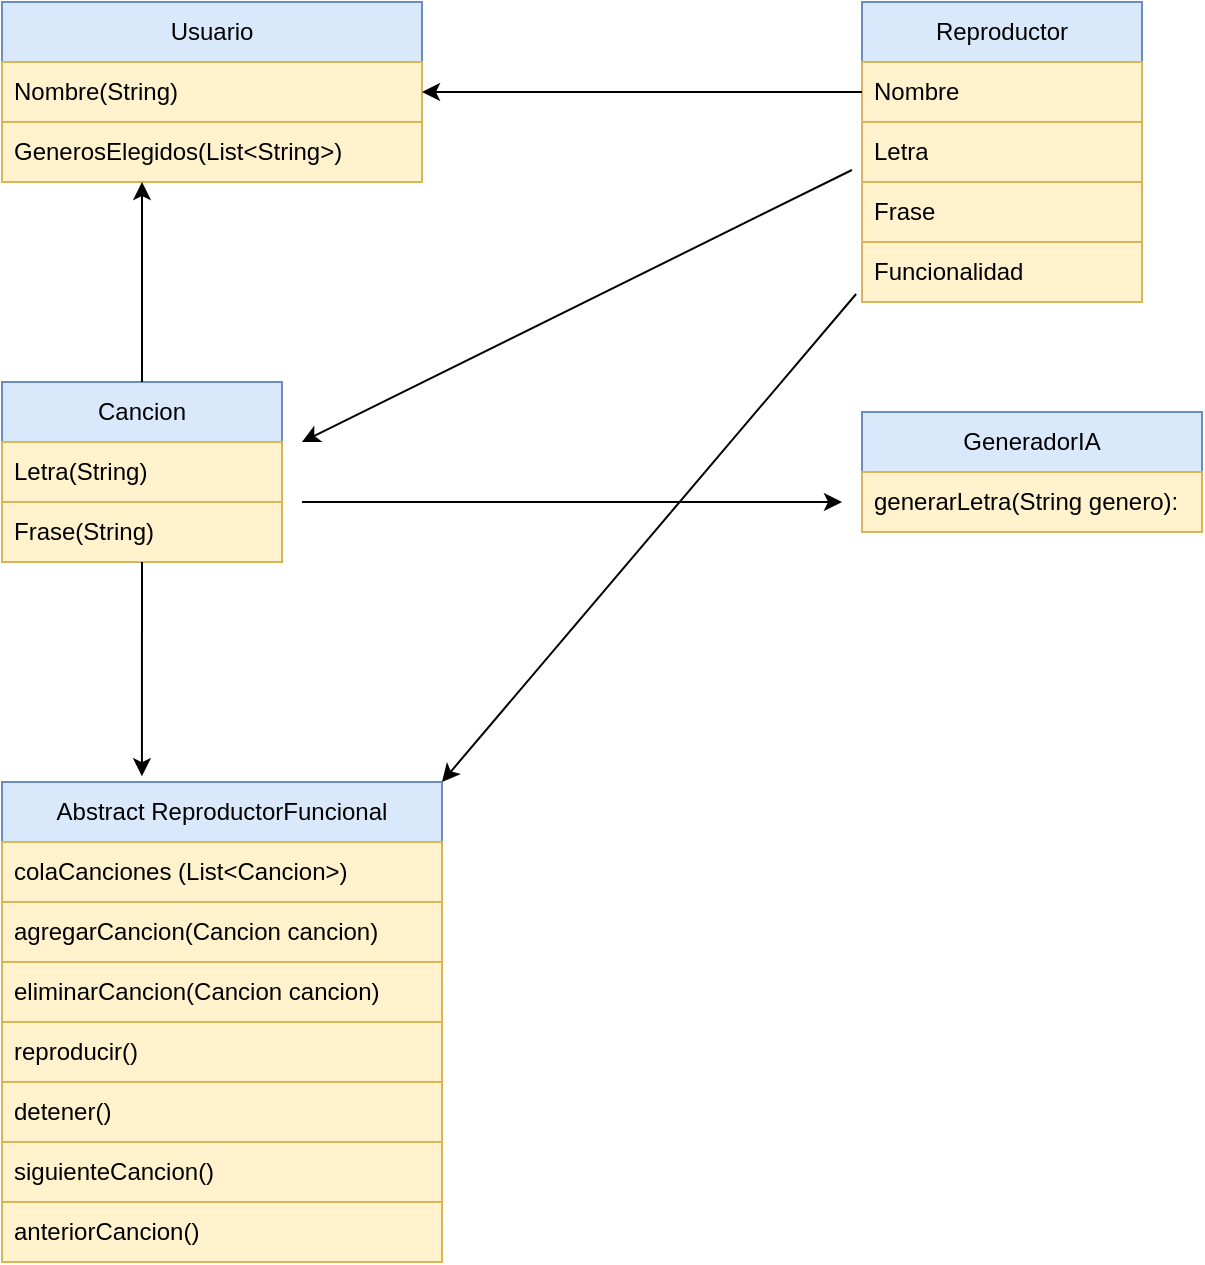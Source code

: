 <mxfile version="21.7.5" type="github">
  <diagram name="Page-1" id="ue56Uab6tMkLYfG3U56s">
    <mxGraphModel dx="880" dy="522" grid="1" gridSize="10" guides="1" tooltips="1" connect="1" arrows="1" fold="1" page="1" pageScale="1" pageWidth="850" pageHeight="1100" math="0" shadow="0">
      <root>
        <mxCell id="0" />
        <mxCell id="1" parent="0" />
        <mxCell id="un9stFzJPAks_2vINVJp-2" value="Usuario" style="swimlane;fontStyle=0;childLayout=stackLayout;horizontal=1;startSize=30;horizontalStack=0;resizeParent=1;resizeParentMax=0;resizeLast=0;collapsible=1;marginBottom=0;whiteSpace=wrap;html=1;fillColor=#dae8fc;strokeColor=#6c8ebf;" vertex="1" parent="1">
          <mxGeometry x="160" y="10" width="210" height="90" as="geometry" />
        </mxCell>
        <mxCell id="un9stFzJPAks_2vINVJp-3" value="Nombre(String)" style="text;strokeColor=#d6b656;fillColor=#fff2cc;align=left;verticalAlign=middle;spacingLeft=4;spacingRight=4;overflow=hidden;points=[[0,0.5],[1,0.5]];portConstraint=eastwest;rotatable=0;whiteSpace=wrap;html=1;" vertex="1" parent="un9stFzJPAks_2vINVJp-2">
          <mxGeometry y="30" width="210" height="30" as="geometry" />
        </mxCell>
        <mxCell id="un9stFzJPAks_2vINVJp-4" value="GenerosElegidos(List&amp;lt;String&amp;gt;)" style="text;strokeColor=#d6b656;fillColor=#fff2cc;align=left;verticalAlign=middle;spacingLeft=4;spacingRight=4;overflow=hidden;points=[[0,0.5],[1,0.5]];portConstraint=eastwest;rotatable=0;whiteSpace=wrap;html=1;" vertex="1" parent="un9stFzJPAks_2vINVJp-2">
          <mxGeometry y="60" width="210" height="30" as="geometry" />
        </mxCell>
        <mxCell id="un9stFzJPAks_2vINVJp-6" value="Cancion" style="swimlane;fontStyle=0;childLayout=stackLayout;horizontal=1;startSize=30;horizontalStack=0;resizeParent=1;resizeParentMax=0;resizeLast=0;collapsible=1;marginBottom=0;whiteSpace=wrap;html=1;fillColor=#dae8fc;strokeColor=#6c8ebf;" vertex="1" parent="1">
          <mxGeometry x="160" y="200" width="140" height="90" as="geometry" />
        </mxCell>
        <mxCell id="un9stFzJPAks_2vINVJp-7" value="Letra(String)" style="text;strokeColor=#d6b656;fillColor=#fff2cc;align=left;verticalAlign=middle;spacingLeft=4;spacingRight=4;overflow=hidden;points=[[0,0.5],[1,0.5]];portConstraint=eastwest;rotatable=0;whiteSpace=wrap;html=1;" vertex="1" parent="un9stFzJPAks_2vINVJp-6">
          <mxGeometry y="30" width="140" height="30" as="geometry" />
        </mxCell>
        <mxCell id="un9stFzJPAks_2vINVJp-8" value="Frase(String)" style="text;strokeColor=#d6b656;fillColor=#fff2cc;align=left;verticalAlign=middle;spacingLeft=4;spacingRight=4;overflow=hidden;points=[[0,0.5],[1,0.5]];portConstraint=eastwest;rotatable=0;whiteSpace=wrap;html=1;" vertex="1" parent="un9stFzJPAks_2vINVJp-6">
          <mxGeometry y="60" width="140" height="30" as="geometry" />
        </mxCell>
        <mxCell id="un9stFzJPAks_2vINVJp-10" value="GeneradorIA" style="swimlane;fontStyle=0;childLayout=stackLayout;horizontal=1;startSize=30;horizontalStack=0;resizeParent=1;resizeParentMax=0;resizeLast=0;collapsible=1;marginBottom=0;whiteSpace=wrap;html=1;fillColor=#dae8fc;strokeColor=#6c8ebf;" vertex="1" parent="1">
          <mxGeometry x="590" y="215" width="170" height="60" as="geometry" />
        </mxCell>
        <mxCell id="un9stFzJPAks_2vINVJp-11" value="generarLetra(String genero):" style="text;strokeColor=#d6b656;fillColor=#fff2cc;align=left;verticalAlign=middle;spacingLeft=4;spacingRight=4;overflow=hidden;points=[[0,0.5],[1,0.5]];portConstraint=eastwest;rotatable=0;whiteSpace=wrap;html=1;" vertex="1" parent="un9stFzJPAks_2vINVJp-10">
          <mxGeometry y="30" width="170" height="30" as="geometry" />
        </mxCell>
        <mxCell id="un9stFzJPAks_2vINVJp-15" value="Abstract ReproductorFuncional" style="swimlane;fontStyle=0;childLayout=stackLayout;horizontal=1;startSize=30;horizontalStack=0;resizeParent=1;resizeParentMax=0;resizeLast=0;collapsible=1;marginBottom=0;whiteSpace=wrap;html=1;fillColor=#dae8fc;strokeColor=#6c8ebf;" vertex="1" parent="1">
          <mxGeometry x="160" y="400" width="220" height="240" as="geometry" />
        </mxCell>
        <mxCell id="un9stFzJPAks_2vINVJp-16" value="colaCanciones (List&amp;lt;Cancion&amp;gt;)" style="text;strokeColor=#d6b656;fillColor=#fff2cc;align=left;verticalAlign=middle;spacingLeft=4;spacingRight=4;overflow=hidden;points=[[0,0.5],[1,0.5]];portConstraint=eastwest;rotatable=0;whiteSpace=wrap;html=1;" vertex="1" parent="un9stFzJPAks_2vINVJp-15">
          <mxGeometry y="30" width="220" height="30" as="geometry" />
        </mxCell>
        <mxCell id="un9stFzJPAks_2vINVJp-17" value="agregarCancion(Cancion cancion)" style="text;strokeColor=#d6b656;fillColor=#fff2cc;align=left;verticalAlign=middle;spacingLeft=4;spacingRight=4;overflow=hidden;points=[[0,0.5],[1,0.5]];portConstraint=eastwest;rotatable=0;whiteSpace=wrap;html=1;" vertex="1" parent="un9stFzJPAks_2vINVJp-15">
          <mxGeometry y="60" width="220" height="30" as="geometry" />
        </mxCell>
        <mxCell id="un9stFzJPAks_2vINVJp-18" value="eliminarCancion(Cancion cancion)" style="text;strokeColor=#d6b656;fillColor=#fff2cc;align=left;verticalAlign=middle;spacingLeft=4;spacingRight=4;overflow=hidden;points=[[0,0.5],[1,0.5]];portConstraint=eastwest;rotatable=0;whiteSpace=wrap;html=1;" vertex="1" parent="un9stFzJPAks_2vINVJp-15">
          <mxGeometry y="90" width="220" height="30" as="geometry" />
        </mxCell>
        <mxCell id="un9stFzJPAks_2vINVJp-19" value="reproducir()" style="text;strokeColor=#d6b656;fillColor=#fff2cc;align=left;verticalAlign=middle;spacingLeft=4;spacingRight=4;overflow=hidden;points=[[0,0.5],[1,0.5]];portConstraint=eastwest;rotatable=0;whiteSpace=wrap;html=1;" vertex="1" parent="un9stFzJPAks_2vINVJp-15">
          <mxGeometry y="120" width="220" height="30" as="geometry" />
        </mxCell>
        <mxCell id="un9stFzJPAks_2vINVJp-20" value="detener()" style="text;strokeColor=#d6b656;fillColor=#fff2cc;align=left;verticalAlign=middle;spacingLeft=4;spacingRight=4;overflow=hidden;points=[[0,0.5],[1,0.5]];portConstraint=eastwest;rotatable=0;whiteSpace=wrap;html=1;" vertex="1" parent="un9stFzJPAks_2vINVJp-15">
          <mxGeometry y="150" width="220" height="30" as="geometry" />
        </mxCell>
        <mxCell id="un9stFzJPAks_2vINVJp-21" value="siguienteCancion()" style="text;strokeColor=#d6b656;fillColor=#fff2cc;align=left;verticalAlign=middle;spacingLeft=4;spacingRight=4;overflow=hidden;points=[[0,0.5],[1,0.5]];portConstraint=eastwest;rotatable=0;whiteSpace=wrap;html=1;" vertex="1" parent="un9stFzJPAks_2vINVJp-15">
          <mxGeometry y="180" width="220" height="30" as="geometry" />
        </mxCell>
        <mxCell id="un9stFzJPAks_2vINVJp-22" value="anteriorCancion()" style="text;strokeColor=#d6b656;fillColor=#fff2cc;align=left;verticalAlign=middle;spacingLeft=4;spacingRight=4;overflow=hidden;points=[[0,0.5],[1,0.5]];portConstraint=eastwest;rotatable=0;whiteSpace=wrap;html=1;" vertex="1" parent="un9stFzJPAks_2vINVJp-15">
          <mxGeometry y="210" width="220" height="30" as="geometry" />
        </mxCell>
        <mxCell id="un9stFzJPAks_2vINVJp-28" value="" style="endArrow=classic;html=1;rounded=0;" edge="1" parent="1">
          <mxGeometry width="50" height="50" relative="1" as="geometry">
            <mxPoint x="310" y="260" as="sourcePoint" />
            <mxPoint x="580" y="260" as="targetPoint" />
          </mxGeometry>
        </mxCell>
        <mxCell id="un9stFzJPAks_2vINVJp-29" value="" style="endArrow=classic;html=1;rounded=0;exitX=0.5;exitY=0;exitDx=0;exitDy=0;" edge="1" parent="1" source="un9stFzJPAks_2vINVJp-6">
          <mxGeometry width="50" height="50" relative="1" as="geometry">
            <mxPoint x="400" y="330" as="sourcePoint" />
            <mxPoint x="230" y="100" as="targetPoint" />
          </mxGeometry>
        </mxCell>
        <mxCell id="un9stFzJPAks_2vINVJp-30" value="" style="endArrow=classic;html=1;rounded=0;exitX=0.5;exitY=1;exitDx=0;exitDy=0;exitPerimeter=0;entryX=0.318;entryY=-0.012;entryDx=0;entryDy=0;entryPerimeter=0;" edge="1" parent="1" source="un9stFzJPAks_2vINVJp-8" target="un9stFzJPAks_2vINVJp-15">
          <mxGeometry width="50" height="50" relative="1" as="geometry">
            <mxPoint x="400" y="330" as="sourcePoint" />
            <mxPoint x="450" y="280" as="targetPoint" />
          </mxGeometry>
        </mxCell>
        <mxCell id="un9stFzJPAks_2vINVJp-32" value="Reproductor" style="swimlane;fontStyle=0;childLayout=stackLayout;horizontal=1;startSize=30;horizontalStack=0;resizeParent=1;resizeParentMax=0;resizeLast=0;collapsible=1;marginBottom=0;whiteSpace=wrap;html=1;fillColor=#dae8fc;strokeColor=#6c8ebf;" vertex="1" parent="1">
          <mxGeometry x="590" y="10" width="140" height="150" as="geometry" />
        </mxCell>
        <mxCell id="un9stFzJPAks_2vINVJp-33" value="Nombre" style="text;strokeColor=#d6b656;fillColor=#fff2cc;align=left;verticalAlign=middle;spacingLeft=4;spacingRight=4;overflow=hidden;points=[[0,0.5],[1,0.5]];portConstraint=eastwest;rotatable=0;whiteSpace=wrap;html=1;" vertex="1" parent="un9stFzJPAks_2vINVJp-32">
          <mxGeometry y="30" width="140" height="30" as="geometry" />
        </mxCell>
        <mxCell id="un9stFzJPAks_2vINVJp-34" value="Letra" style="text;strokeColor=#d6b656;fillColor=#fff2cc;align=left;verticalAlign=middle;spacingLeft=4;spacingRight=4;overflow=hidden;points=[[0,0.5],[1,0.5]];portConstraint=eastwest;rotatable=0;whiteSpace=wrap;html=1;" vertex="1" parent="un9stFzJPAks_2vINVJp-32">
          <mxGeometry y="60" width="140" height="30" as="geometry" />
        </mxCell>
        <mxCell id="un9stFzJPAks_2vINVJp-35" value="Frase" style="text;strokeColor=#d6b656;fillColor=#fff2cc;align=left;verticalAlign=middle;spacingLeft=4;spacingRight=4;overflow=hidden;points=[[0,0.5],[1,0.5]];portConstraint=eastwest;rotatable=0;whiteSpace=wrap;html=1;" vertex="1" parent="un9stFzJPAks_2vINVJp-32">
          <mxGeometry y="90" width="140" height="30" as="geometry" />
        </mxCell>
        <mxCell id="un9stFzJPAks_2vINVJp-39" value="Funcionalidad" style="text;strokeColor=#d6b656;fillColor=#fff2cc;align=left;verticalAlign=middle;spacingLeft=4;spacingRight=4;overflow=hidden;points=[[0,0.5],[1,0.5]];portConstraint=eastwest;rotatable=0;whiteSpace=wrap;html=1;" vertex="1" parent="un9stFzJPAks_2vINVJp-32">
          <mxGeometry y="120" width="140" height="30" as="geometry" />
        </mxCell>
        <mxCell id="un9stFzJPAks_2vINVJp-36" value="" style="endArrow=classic;html=1;rounded=0;exitX=0;exitY=0.5;exitDx=0;exitDy=0;entryX=1;entryY=0.5;entryDx=0;entryDy=0;" edge="1" parent="1" source="un9stFzJPAks_2vINVJp-33" target="un9stFzJPAks_2vINVJp-3">
          <mxGeometry width="50" height="50" relative="1" as="geometry">
            <mxPoint x="480" y="70" as="sourcePoint" />
            <mxPoint x="530" y="20" as="targetPoint" />
          </mxGeometry>
        </mxCell>
        <mxCell id="un9stFzJPAks_2vINVJp-37" value="" style="endArrow=classic;html=1;rounded=0;exitX=-0.036;exitY=-0.2;exitDx=0;exitDy=0;exitPerimeter=0;entryX=1.071;entryY=0;entryDx=0;entryDy=0;entryPerimeter=0;" edge="1" parent="1" source="un9stFzJPAks_2vINVJp-35" target="un9stFzJPAks_2vINVJp-7">
          <mxGeometry width="50" height="50" relative="1" as="geometry">
            <mxPoint x="480" y="70" as="sourcePoint" />
            <mxPoint x="530" y="20" as="targetPoint" />
          </mxGeometry>
        </mxCell>
        <mxCell id="un9stFzJPAks_2vINVJp-38" value="" style="endArrow=classic;html=1;rounded=0;exitX=-0.021;exitY=0.867;exitDx=0;exitDy=0;exitPerimeter=0;entryX=1;entryY=0;entryDx=0;entryDy=0;" edge="1" parent="1" source="un9stFzJPAks_2vINVJp-39" target="un9stFzJPAks_2vINVJp-15">
          <mxGeometry width="50" height="50" relative="1" as="geometry">
            <mxPoint x="530" y="180" as="sourcePoint" />
            <mxPoint x="530" y="220" as="targetPoint" />
          </mxGeometry>
        </mxCell>
      </root>
    </mxGraphModel>
  </diagram>
</mxfile>
